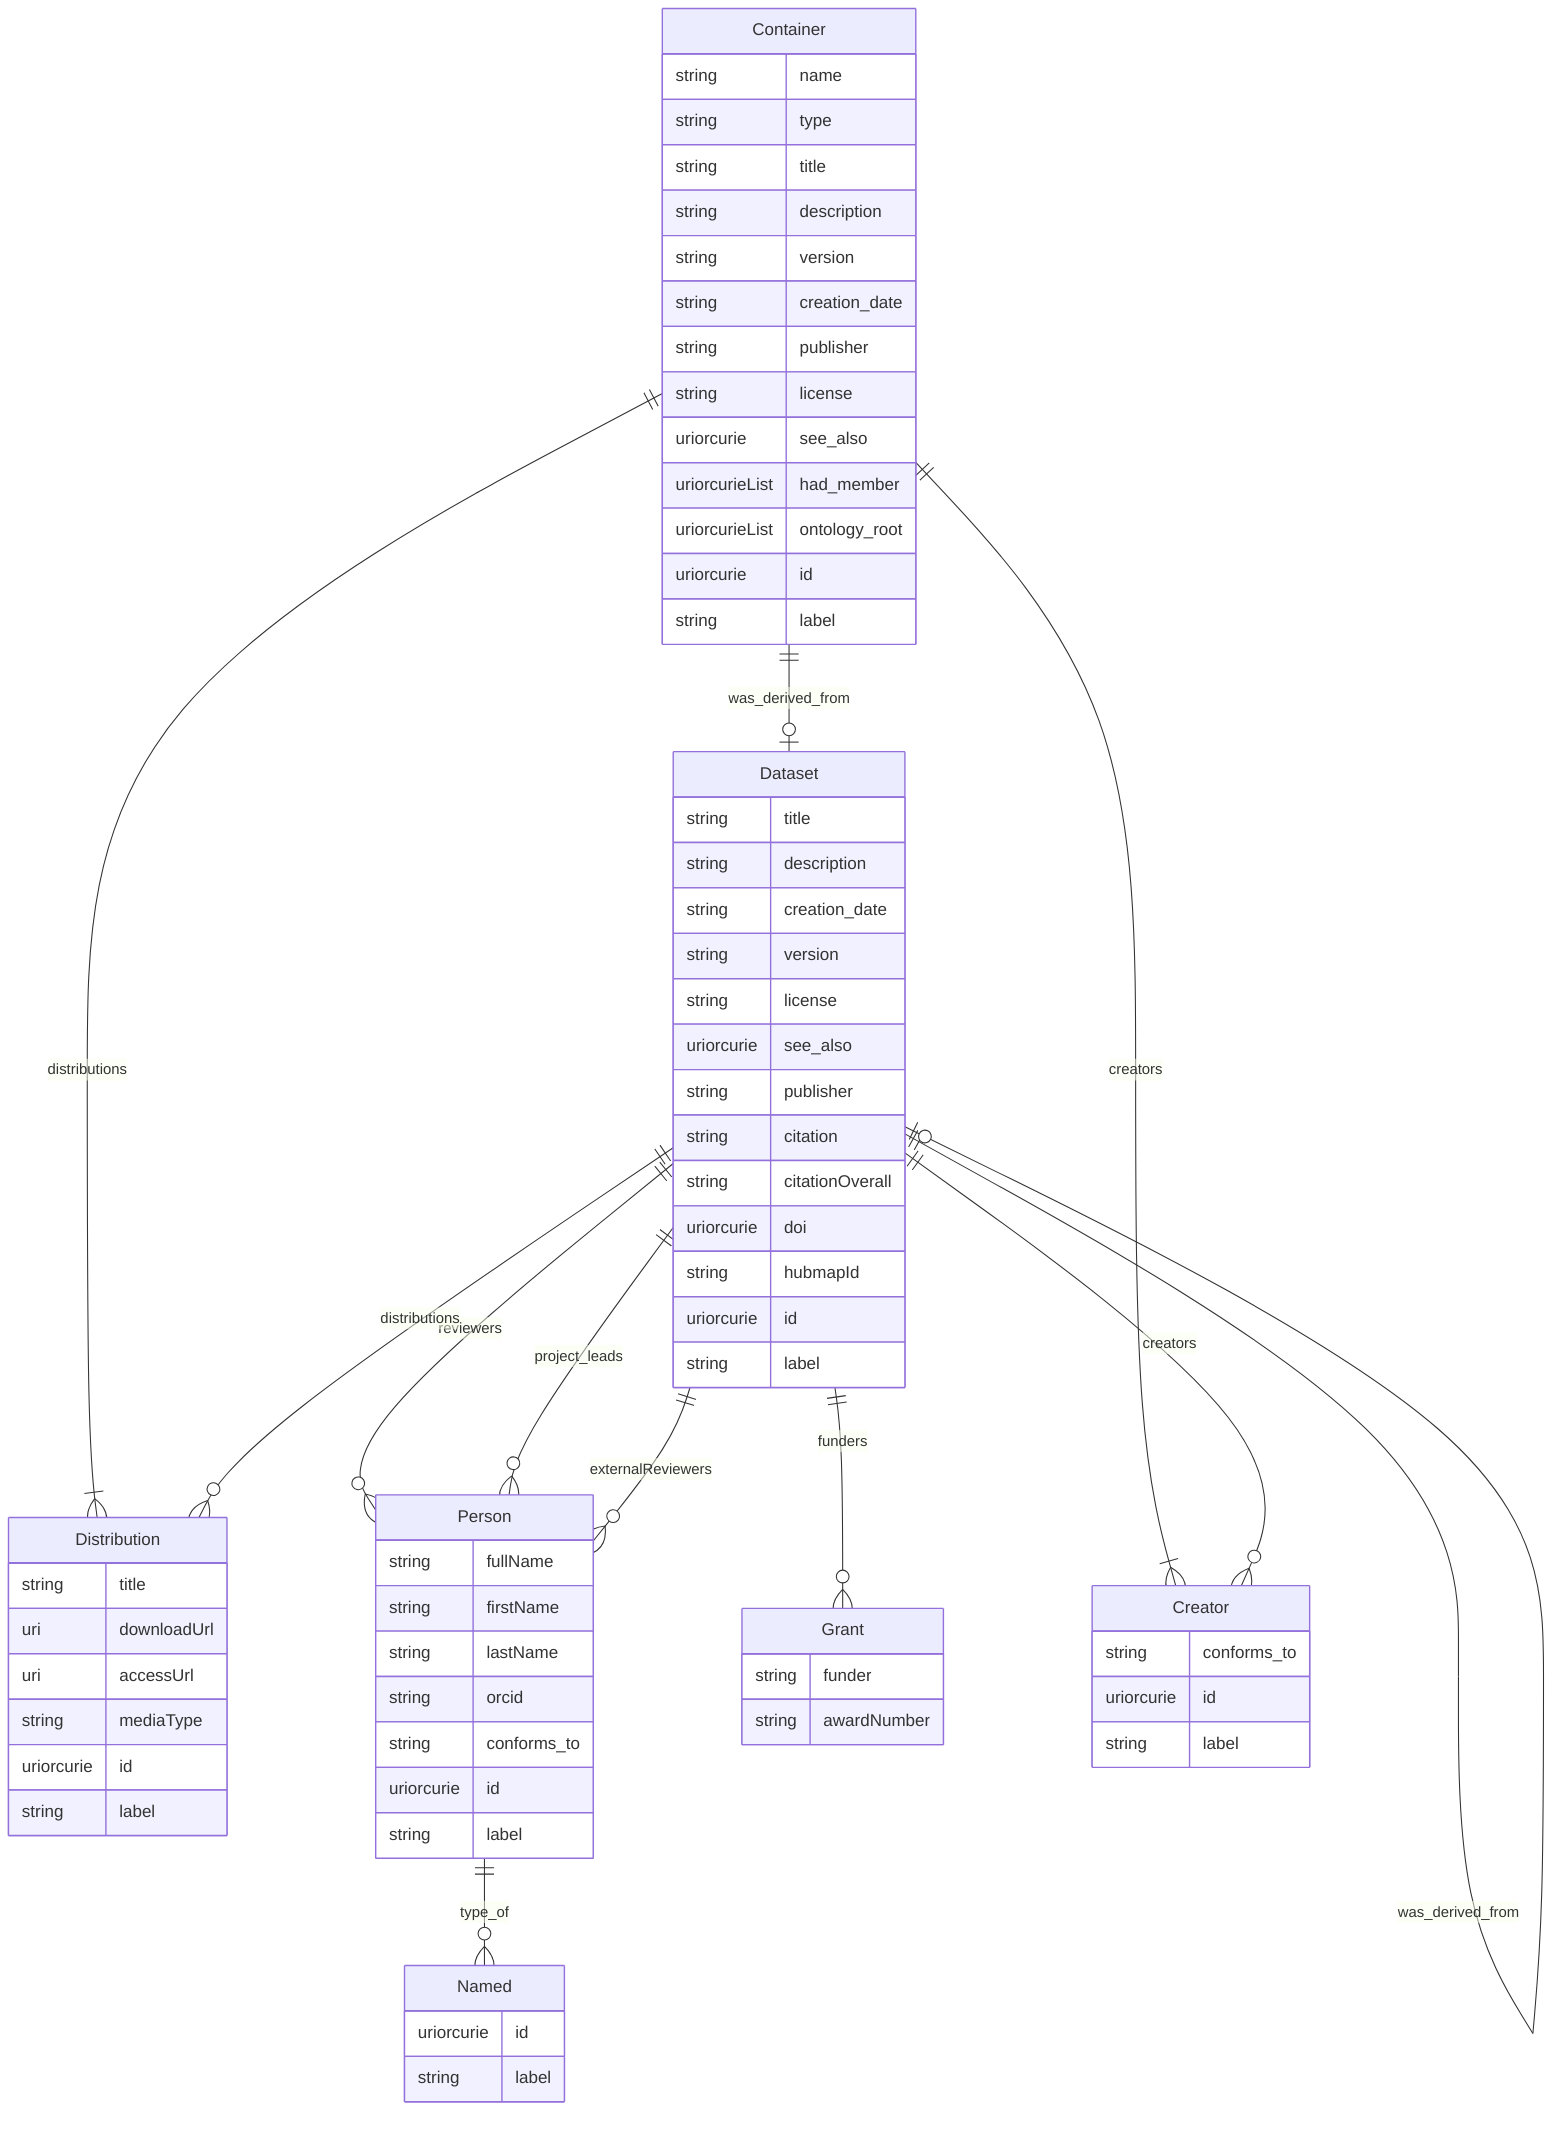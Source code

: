 erDiagram
Container {
    string name  
    string type  
    string title  
    string description  
    string version  
    string creation_date  
    string publisher  
    string license  
    uriorcurie see_also  
    uriorcurieList had_member  
    uriorcurieList ontology_root  
    uriorcurie id  
    string label  
}
Dataset {
    string title  
    string description  
    string creation_date  
    string version  
    string license  
    uriorcurie see_also  
    string publisher  
    string citation  
    string citationOverall  
    uriorcurie doi  
    string hubmapId  
    uriorcurie id  
    string label  
}
Distribution {
    string title  
    uri downloadUrl  
    uri accessUrl  
    string mediaType  
    uriorcurie id  
    string label  
}
Person {
    string fullName  
    string firstName  
    string lastName  
    string orcid  
    string conforms_to  
    uriorcurie id  
    string label  
}
Named {
    uriorcurie id  
    string label  
}
Grant {
    string funder  
    string awardNumber  
}
Creator {
    string conforms_to  
    uriorcurie id  
    string label  
}

Container ||--}| Creator : "creators"
Container ||--}| Distribution : "distributions"
Container ||--|o Dataset : "was_derived_from"
Dataset ||--}o Creator : "creators"
Dataset ||--}o Person : "reviewers"
Dataset ||--}o Grant : "funders"
Dataset ||--}o Person : "project_leads"
Dataset ||--}o Person : "externalReviewers"
Dataset ||--}o Distribution : "distributions"
Dataset ||--|o Dataset : "was_derived_from"
Person ||--}o Named : "type_of"